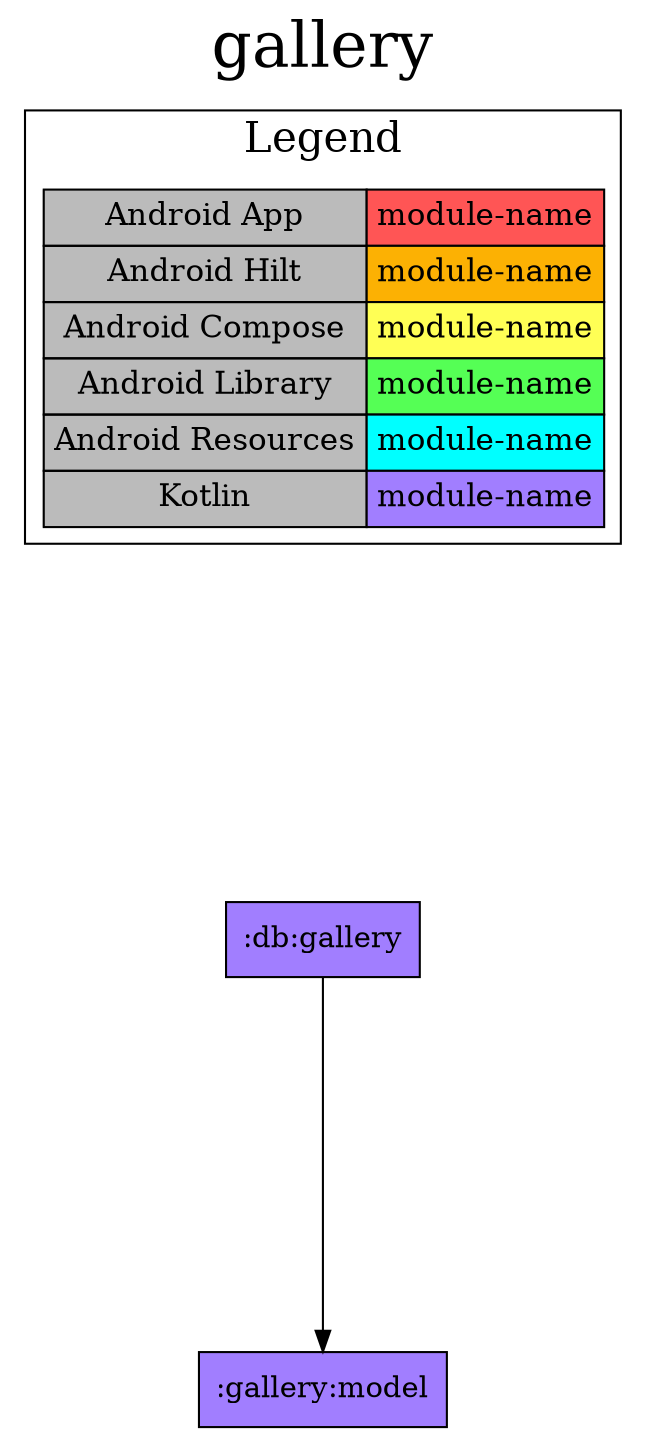 digraph {
edge ["dir"="forward"]
graph ["dpi"="100","label"="gallery","labelloc"="t","fontsize"="30","ranksep"="2.5","rankdir"="TB"]
node ["style"="filled"]
":db:gallery" ["fillcolor"="#A17EFF","shape"="box"]
":gallery:model" ["fillcolor"="#A17EFF","shape"="box"]
{
edge ["dir"="none"]
graph ["rank"="same"]
}
":db:gallery" -> ":gallery:model"
subgraph "cluster_legend" {
edge ["dir"="none"]
graph ["label"="Legend","fontsize"="20"]
"Legend" ["style"="filled","fillcolor"="#bbbbbb","shape"="none","margin"="0","fontsize"="15","label"=<
<TABLE BORDER="0" CELLBORDER="1" CELLSPACING="0" CELLPADDING="4">
<TR><TD>Android App</TD><TD BGCOLOR="#FF5555">module-name</TD></TR>
<TR><TD>Android Hilt</TD><TD BGCOLOR="#FCB103">module-name</TD></TR>
<TR><TD>Android Compose</TD><TD BGCOLOR="#FFFF55">module-name</TD></TR>
<TR><TD>Android Library</TD><TD BGCOLOR="#55FF55">module-name</TD></TR>
<TR><TD>Android Resources</TD><TD BGCOLOR="#00FFFF">module-name</TD></TR>
<TR><TD>Kotlin</TD><TD BGCOLOR="#A17EFF">module-name</TD></TR>
</TABLE>
>]
} -> ":db:gallery" ["style"="invis"]
}